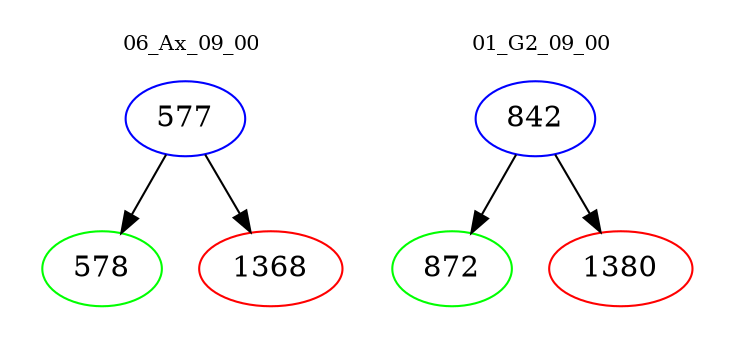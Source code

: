 digraph{
subgraph cluster_0 {
color = white
label = "06_Ax_09_00";
fontsize=10;
T0_577 [label="577", color="blue"]
T0_577 -> T0_578 [color="black"]
T0_578 [label="578", color="green"]
T0_577 -> T0_1368 [color="black"]
T0_1368 [label="1368", color="red"]
}
subgraph cluster_1 {
color = white
label = "01_G2_09_00";
fontsize=10;
T1_842 [label="842", color="blue"]
T1_842 -> T1_872 [color="black"]
T1_872 [label="872", color="green"]
T1_842 -> T1_1380 [color="black"]
T1_1380 [label="1380", color="red"]
}
}
